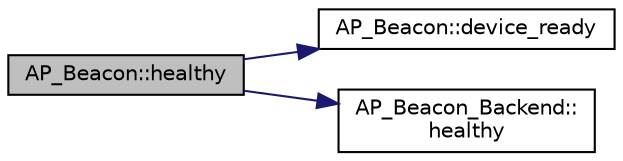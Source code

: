 digraph "AP_Beacon::healthy"
{
 // INTERACTIVE_SVG=YES
  edge [fontname="Helvetica",fontsize="10",labelfontname="Helvetica",labelfontsize="10"];
  node [fontname="Helvetica",fontsize="10",shape=record];
  rankdir="LR";
  Node1 [label="AP_Beacon::healthy",height=0.2,width=0.4,color="black", fillcolor="grey75", style="filled", fontcolor="black"];
  Node1 -> Node2 [color="midnightblue",fontsize="10",style="solid",fontname="Helvetica"];
  Node2 [label="AP_Beacon::device_ready",height=0.2,width=0.4,color="black", fillcolor="white", style="filled",URL="$classAP__Beacon.html#a78c5501000d02e25916d46cbdd5c2318"];
  Node1 -> Node3 [color="midnightblue",fontsize="10",style="solid",fontname="Helvetica"];
  Node3 [label="AP_Beacon_Backend::\lhealthy",height=0.2,width=0.4,color="black", fillcolor="white", style="filled",URL="$classAP__Beacon__Backend.html#a47d47924f7b146ce69e78987ea6e3aca"];
}
